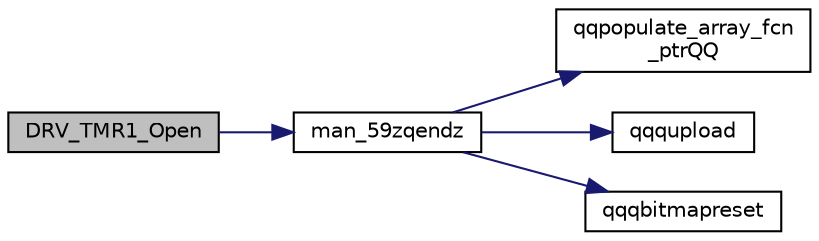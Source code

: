 digraph "DRV_TMR1_Open"
{
  edge [fontname="Helvetica",fontsize="10",labelfontname="Helvetica",labelfontsize="10"];
  node [fontname="Helvetica",fontsize="10",shape=record];
  rankdir="LR";
  Node246 [label="DRV_TMR1_Open",height=0.2,width=0.4,color="black", fillcolor="grey75", style="filled", fontcolor="black"];
  Node246 -> Node247 [color="midnightblue",fontsize="10",style="solid",fontname="Helvetica"];
  Node247 [label="man_59zqendz",height=0.2,width=0.4,color="black", fillcolor="white", style="filled",URL="$inszt__man_8c.html#a12d5731fcc096bdd55ec40c9fc0225ab"];
  Node247 -> Node248 [color="midnightblue",fontsize="10",style="solid",fontname="Helvetica"];
  Node248 [label="qqpopulate_array_fcn\l_ptrQQ",height=0.2,width=0.4,color="black", fillcolor="white", style="filled",URL="$inszt__man_8c.html#a4ad6fa1bb94fc1c3ac2dc30925106081"];
  Node247 -> Node249 [color="midnightblue",fontsize="10",style="solid",fontname="Helvetica"];
  Node249 [label="qqqupload",height=0.2,width=0.4,color="black", fillcolor="white", style="filled",URL="$inszt__man_8c.html#a109761d7f84a96b5606e507bace276b5"];
  Node247 -> Node250 [color="midnightblue",fontsize="10",style="solid",fontname="Helvetica"];
  Node250 [label="qqqbitmapreset",height=0.2,width=0.4,color="black", fillcolor="white", style="filled",URL="$inszt__man_8c.html#a5688fceaed93ba591e78ee15ccb0187f"];
}
